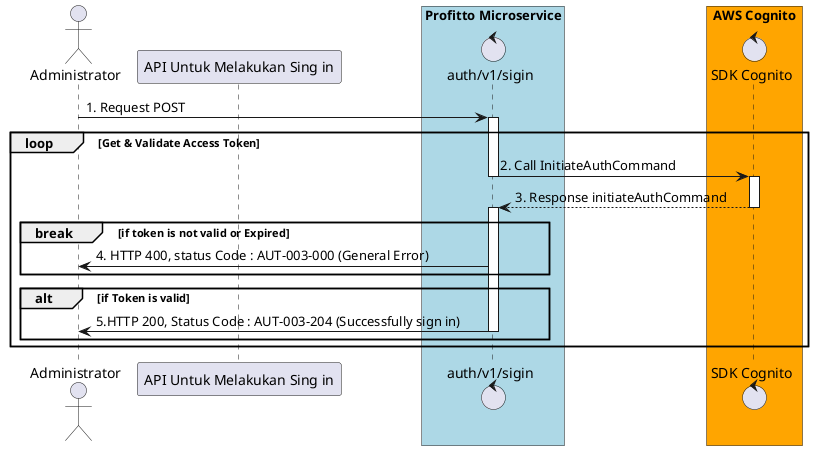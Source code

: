 @startuml Administrator

actor Administrator

participant "API Untuk Melakukan Sing in" as API       /' Mendefinisikan objek API '/
control "auth/v1/sigin" as Microservice                /' Mendefinisikan kontrol untuk Microservice '/
control "SDK Cognito" as AWSCognito                    /' Mendefinisikan kontrol untuk AWS Cognito '/

Administrator -> Microservice : 1. Request POST        

loop Get & Validate Access Token 
    /' Box untuk kelompok komponen Microservice '/
    box "Profitto Microservice" #LightBlue
        control "Microservice Provitto" as Microservice
    end box

    /' Box untuk kelompok komponen AWS Cognito '/
    box "AWS Cognito" #Orange
        control "AWS Cognito" as AWSCognito
    end box
    
    /' Mengaktifkan Microservice untuk memproses permintaan '/
    activate Microservice
        /' Microservice memanggil perintah untuk menginisiasi autentikasi '/
        Microservice -> AWSCognito : 2. Call InitiateAuthCommand 
    deactivate /' Menonaktifkan Microservice setelah panggilan '/
    
    /' Mengaktifkan AWS Cognito untuk memproses permintaan '/
    activate AWSCognito
        /' AWS Cognito mengembalikan respons autentikasi '/
        AWSCognito --> Microservice : 3. Response initiateAuthCommand
    deactivate /' Menonaktifkan AWS Cognito setelah respons dikirim '/

    /' Mengaktifkan Microservice lagi untuk memproses respons '/
    activate Microservice
        /' Memeriksa apakah token tidak valid atau sudah kedaluwarsa '/
        break if token is not valid or Expired 
            /' Mengembalikan kesalahan jika token tidak valid '/
            Microservice -> Administrator : 4. HTTP 400, status Code : AUT-003-000 (General Error)
        end
        /' Jika token valid '/
        alt if Token is valid
            /'  Menonaktifkan Microservice setelah proses selesai '/
            Microservice -> Administrator : 5.HTTP 200, Status Code : AUT-003-204 (Successfully sign in)
    deactivate Microservice
end
end loop

@enduml
